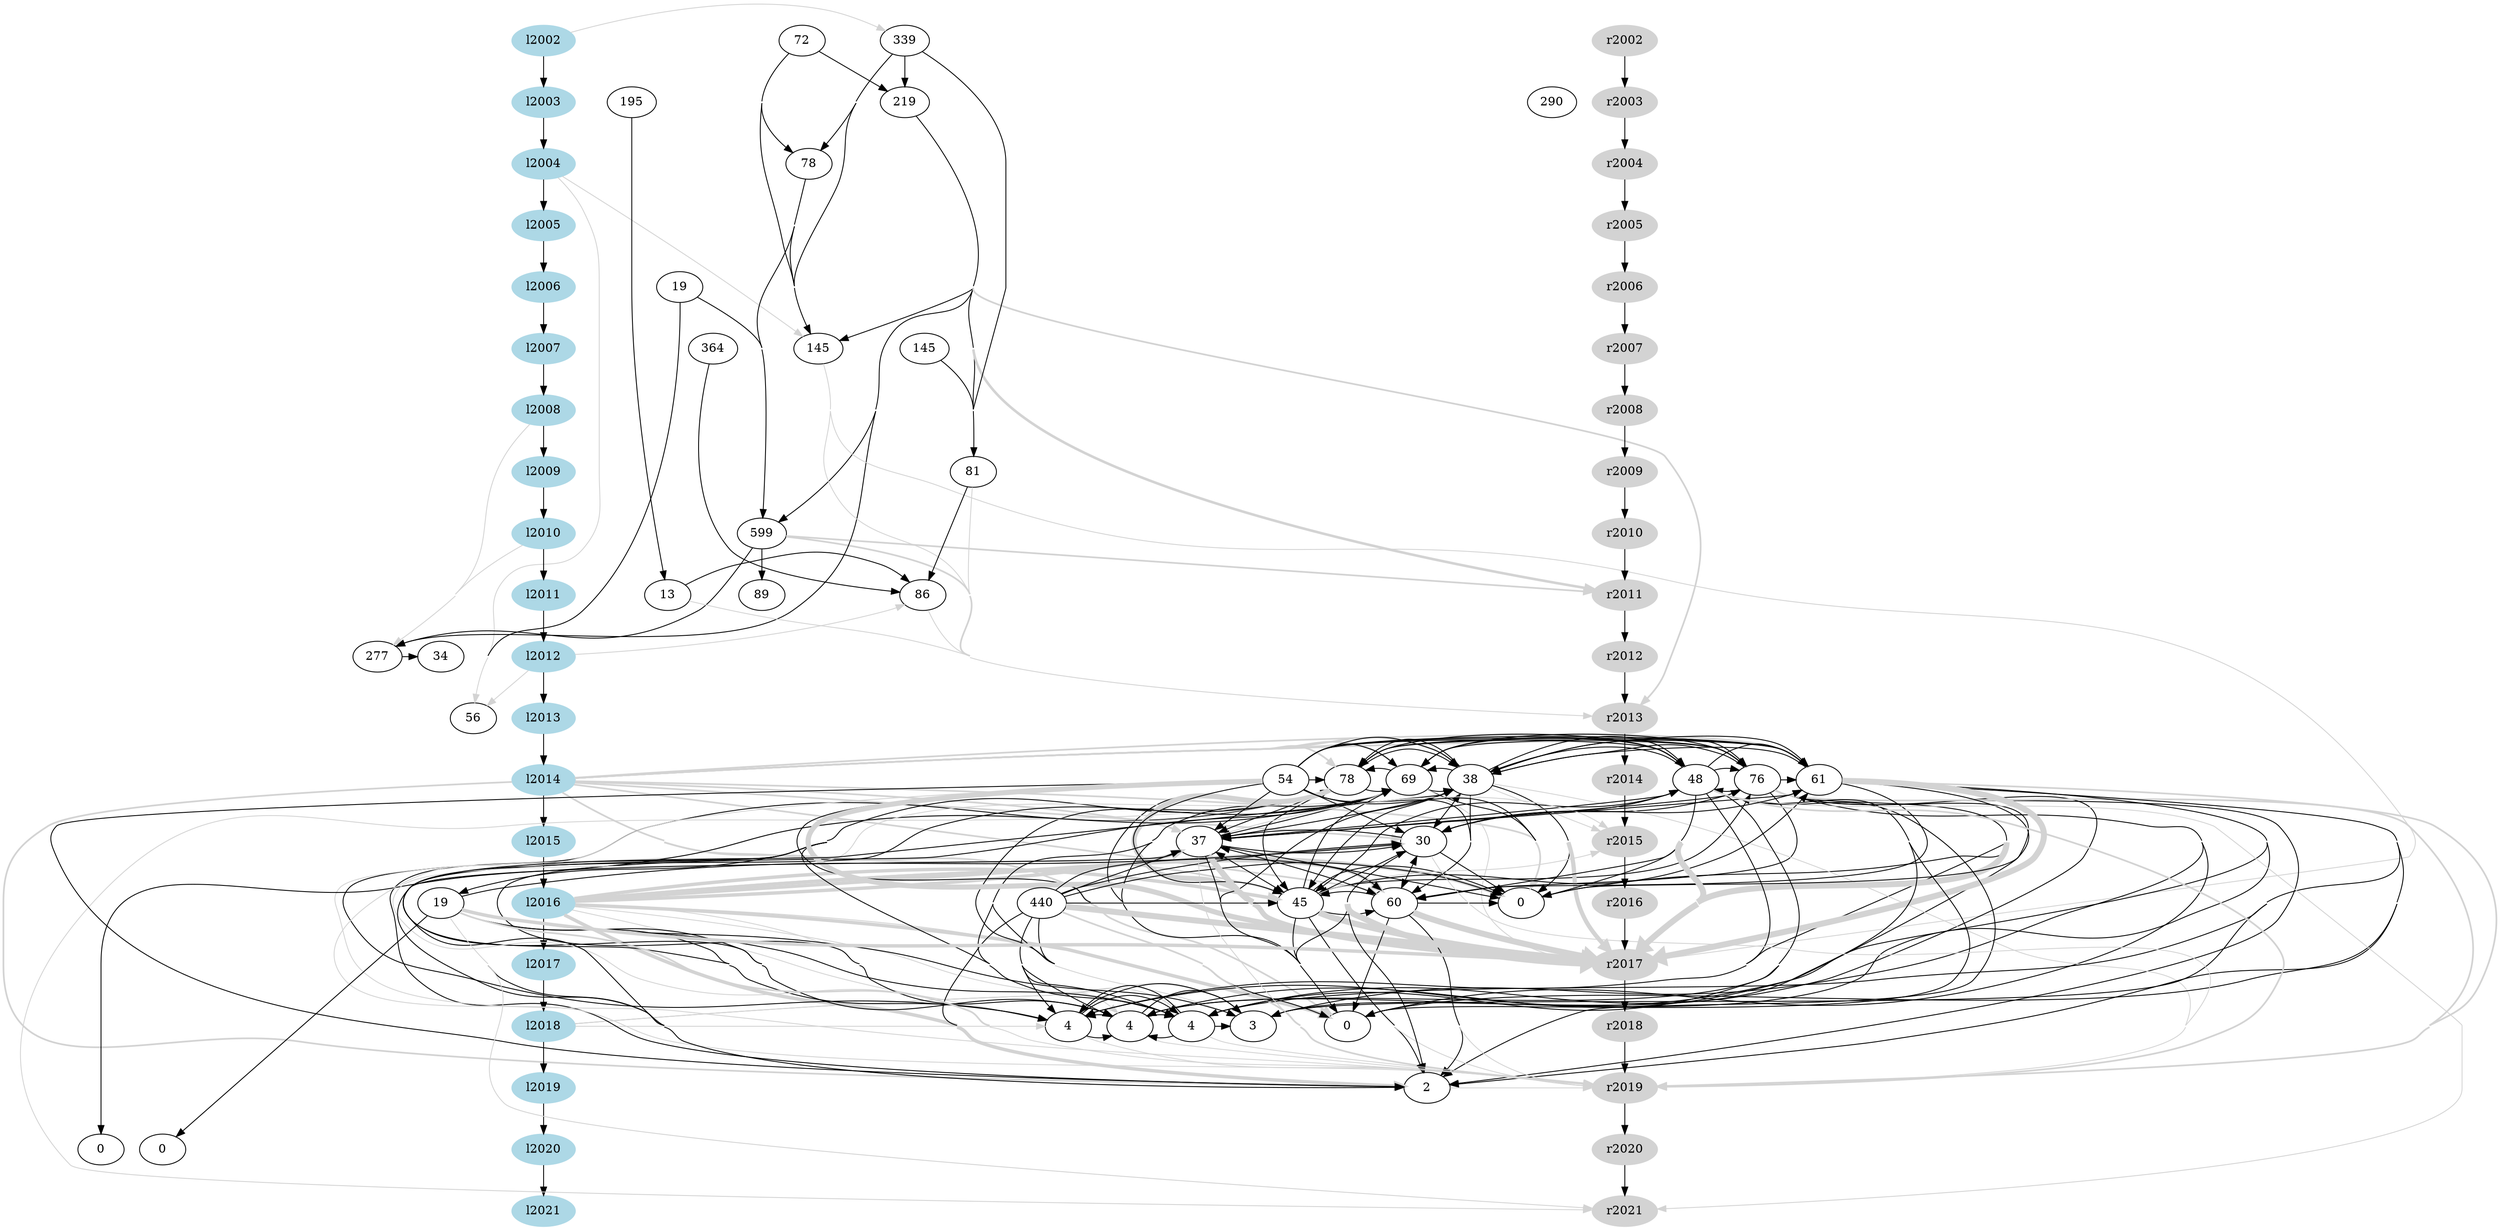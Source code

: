 
digraph G {

concentrate=true
crossing_type=0
    
subgraph left {
    style=filled
    color=lightgrey
    node [style=filled,color=lightblue]
    l2002->l2003->l2004->l2005->l2006->l2007->l2008->l2009->l2010->l2011->l2012->l2013->l2014->l2015->l2016->l2017->l2018->l2019->l2020->l2021 [weight=10000]
    label = "left"
}

subgraph focus{
    edge [weight=10]
	1582517998 [label="195"]
	1870503919 [label="290"]
	1898096214 [label="86"]
	1933398918 [label="145"]
	1967755413 [label="19"]
	1993466468 [label="599"]
	2004999150 [label="78"]
	2014788716 [label="219"]
	2027290950 [label="89"]
	2054660848 [label="34"]
	2059913822 [label="339"]
	2088182082 [label="277"]
	2096625858 [label="145"]
	2099908542 [label="56"]
	2144383845 [label="81"]
	2159672765 [label="72"]
	2170150948 [label="364"]
	2270495752 [label="78"]
	2282003107 [label="13"]
	2399291099 [label="69"]
	2401461827 [label="76"]
	2403233733 [label="54"]
	2415645329 [label="38"]
	2419086388 [label="61"]
	2469690627 [label="440"]
	2510858164 [label="48"]
	2552156337 [label="45"]
	2571414975 [label="60"]
	2581267645 [label="37"]
	2815213440 [label="19"]
	2902522093 [label="30"]
	3000767001 [label="0"]
	3017775209 [label="0"]
	3018561481 [label="4"]
	3018765040 [label="2"]
	3020179373 [label="4"]
	3020365599 [label="3"]
	3026458350 [label="4"]
	3109609193 [label="0"]
	3138850937 [label="0"]

	2059913822->2004999150
	2059913822->2014788716
	2059913822->2096625858
	2059913822->2144383845
	2014788716->2088182082
	2014788716->2096625858
	2014788716->2144383845
	2014788716->1993466468
	1993466468->2088182082
	1993466468->2027290950
	2469690627->3020179373
	2469690627->3018561481
	2469690627->3020365599
	2469690627->3026458350
	2469690627->2552156337
	2469690627->2571414975
	2469690627->2581267645
	2469690627->2902522093
	2469690627->3000767001
	2469690627->3018765040
	2469690627->3109609193
	2088182082->2054660848
	2270495752->3020179373
	2270495752->3018561481
	2270495752->3020365599
	2270495752->3026458350
	2270495752->2399291099
	2270495752->2415645329
	2270495752->2552156337
	2270495752->2581267645
	2270495752->3000767001
	2270495752->3018765040
	2270495752->2815213440
	2399291099->3020179373
	2399291099->3018561481
	2399291099->3020365599
	2399291099->3026458350
	2399291099->2270495752
	2399291099->2415645329
	2399291099->2581267645
	2399291099->3000767001
	2399291099->3109609193
	2399291099->3138850937
	2401461827->3020179373
	2401461827->3018561481
	2401461827->3020365599
	2401461827->3026458350
	2401461827->2270495752
	2401461827->2399291099
	2401461827->2415645329
	2401461827->2419086388
	2401461827->2510858164
	2401461827->2552156337
	2401461827->2571414975
	2401461827->2581267645
	2401461827->2902522093
	2401461827->3000767001
	2401461827->3018765040
	2401461827->3109609193
	2419086388->3020179373
	2419086388->3018561481
	2419086388->3020365599
	2419086388->3026458350
	2419086388->2270495752
	2419086388->2399291099
	2419086388->2415645329
	2419086388->2552156337
	2419086388->2571414975
	2419086388->2581267645
	2419086388->3000767001
	2419086388->3018765040
	2419086388->3109609193
	2510858164->3020179373
	2510858164->3018561481
	2510858164->3020365599
	2510858164->3026458350
	2510858164->2270495752
	2510858164->2399291099
	2510858164->2401461827
	2510858164->2415645329
	2510858164->2419086388
	2510858164->2552156337
	2510858164->2571414975
	2510858164->2581267645
	2510858164->2902522093
	2510858164->3000767001
	2510858164->3018765040
	2510858164->3109609193
	2815213440->3020179373
	2815213440->3018561481
	2815213440->3020365599
	2815213440->3026458350
	2815213440->2902522093
	2815213440->3018765040
	2815213440->3017775209
	3018561481->3020179373
	3018561481->3020365599
	3018561481->3026458350
	3026458350->3020179373
	3026458350->3018561481
	3026458350->3020365599
	3020179373->3018561481
	3020179373->3020365599
	3020179373->3026458350
	2552156337->2270495752
	2552156337->2399291099
	2552156337->2401461827
	2552156337->2415645329
	2552156337->2419086388
	2552156337->2510858164
	2552156337->2571414975
	2552156337->2581267645
	2552156337->2902522093
	2552156337->3000767001
	2552156337->3018765040
	2552156337->3109609193
	2403233733->2270495752
	2403233733->2399291099
	2403233733->2401461827
	2403233733->2415645329
	2403233733->2419086388
	2403233733->2510858164
	2403233733->2552156337
	2403233733->2571414975
	2403233733->2581267645
	2403233733->2902522093
	2403233733->3000767001
	2403233733->3018765040
	2403233733->3109609193
	2415645329->2270495752
	2415645329->2399291099
	2415645329->2401461827
	2415645329->2419086388
	2415645329->2510858164
	2415645329->2552156337
	2415645329->2571414975
	2415645329->2581267645
	2415645329->2902522093
	2415645329->3000767001
	2415645329->3018765040
	2415645329->3109609193
	2581267645->2270495752
	2581267645->2399291099
	2581267645->2401461827
	2581267645->2415645329
	2581267645->2419086388
	2581267645->2510858164
	2581267645->2552156337
	2581267645->2571414975
	2581267645->2902522093
	2581267645->3000767001
	2581267645->3018765040
	2581267645->3109609193
	2902522093->2401461827
	2902522093->2415645329
	2902522093->2419086388
	2902522093->2510858164
	2902522093->2571414975
	2902522093->2581267645
	2902522093->3000767001
	2902522093->3018765040
	2902522093->3109609193
	2571414975->2552156337
	2571414975->2581267645
	2571414975->2902522093
	2571414975->3000767001
	2571414975->3018765040
	2571414975->3109609193
	2170150948->1898096214
	1582517998->2282003107
	2159672765->2004999150
	2159672765->2014788716
	2159672765->2096625858
	2004999150->2096625858
	2004999150->1993466468
	1933398918->2144383845
	1967755413->2099908542
	1967755413->1993466468
	2144383845->1898096214
	2282003107->1898096214

}

subgraph right {
    style=filled
    color=lightgrey
    node [style=filled,color=lightgrey]
    r2002->r2003->r2004->r2005->r2006->r2007->r2008->r2009->r2010->r2011->r2012->r2013->r2014->r2015->r2016->r2017->r2018->r2019->r2020->r2021 [weight=10000]
    label = "right"
}

{ rank=same l2002 r2002 2059913822 2159672765 }
{ rank=same l2003 r2003 1582517998 1870503919 2014788716 }
{ rank=same l2004 r2004 2004999150 }
{ rank=same l2005 r2005 }
{ rank=same l2006 r2006 1967755413 }
{ rank=same l2007 r2007 1933398918 2096625858 2170150948 }
{ rank=same l2008 r2008 }
{ rank=same l2009 r2009 2144383845 }
{ rank=same l2010 r2010 1993466468 }
{ rank=same l2011 r2011 1898096214 2027290950 2282003107 }
{ rank=same l2012 r2012 2054660848 2088182082 }
{ rank=same l2013 r2013 2099908542 }
{ rank=same l2014 r2014 2270495752 2399291099 2401461827 2403233733 2415645329 2419086388 2510858164 }
{ rank=same l2015 r2015 2581267645 2902522093 }
{ rank=same l2016 r2016 2469690627 2552156337 2571414975 2815213440 3109609193 }
{ rank=same l2017 r2017 }
{ rank=same l2018 r2018 3000767001 3018561481 3020179373 3020365599 3026458350 }
{ rank=same l2019 r2019 3018765040 }
{ rank=same l2020 r2020 3017775209 3138850937 }
{ rank=same l2021 r2021 }
2014788716->r2013 [color="lightgray", weight=2, penwidth=2]
2014788716->r2011 [color="lightgray", weight=3, penwidth=3]
1993466468->r2013 [color="lightgray", weight=2, penwidth=2]
1993466468->r2011 [color="lightgray", weight=2, penwidth=2]
2469690627->r2019 [color="lightgray", weight=2, penwidth=2]
2469690627->r2017 [color="lightgray", weight=7, penwidth=7]
l2012->2099908542 [color="lightgray", weight=1, penwidth=1]
l2004->2096625858 [color="lightgray", weight=1, penwidth=1]
l2004->2099908542 [color="lightgray", weight=1, penwidth=1]
2096625858->r2013 [color="lightgray", weight=1, penwidth=1]
2096625858->r2017 [color="lightgray", weight=1, penwidth=1]
2270495752->r2019 [color="lightgray", weight=1, penwidth=1]
2270495752->r2017 [color="lightgray", weight=6, penwidth=6]
2270495752->r2021 [color="lightgray", weight=1, penwidth=1]
2399291099->r2019 [color="lightgray", weight=1, penwidth=1]
2399291099->r2017 [color="lightgray", weight=1, penwidth=1]
2401461827->r2019 [color="lightgray", weight=2, penwidth=2]
2401461827->r2017 [color="lightgray", weight=7, penwidth=7]
2419086388->r2019 [color="lightgray", weight=2, penwidth=2]
2419086388->r2017 [color="lightgray", weight=7, penwidth=7]
2510858164->r2019 [color="lightgray", weight=2, penwidth=2]
2510858164->r2017 [color="lightgray", weight=7, penwidth=7]
2510858164->r2021 [color="lightgray", weight=1, penwidth=1]
l2016->3020179373 [color="lightgray", weight=1, penwidth=1]
l2016->3018561481 [color="lightgray", weight=1, penwidth=1]
l2016->3020365599 [color="lightgray", weight=1, penwidth=1]
l2016->3026458350 [color="lightgray", weight=1, penwidth=1]
l2016->2552156337 [color="lightgray", weight=4, penwidth=4]
l2016->2571414975 [color="lightgray", weight=4, penwidth=4]
l2016->2581267645 [color="lightgray", weight=4, penwidth=4]
l2016->2902522093 [color="lightgray", weight=4, penwidth=4]
l2016->3000767001 [color="lightgray", weight=4, penwidth=4]
l2016->3018765040 [color="lightgray", weight=4, penwidth=4]
l2016->3109609193 [color="lightgray", weight=4, penwidth=4]
2815213440->r2019 [color="lightgray", weight=2, penwidth=2]
2815213440->r2017 [color="lightgray", weight=4, penwidth=4]
2815213440->r2021 [color="lightgray", weight=1, penwidth=1]
3018561481->r2019 [color="lightgray", weight=1, penwidth=1]
3026458350->r2019 [color="lightgray", weight=1, penwidth=1]
l2018->3020179373 [color="lightgray", weight=1, penwidth=1]
l2018->3018561481 [color="lightgray", weight=1, penwidth=1]
l2018->3020365599 [color="lightgray", weight=1, penwidth=1]
l2018->3026458350 [color="lightgray", weight=1, penwidth=1]
3020179373->r2019 [color="lightgray", weight=1, penwidth=1]
2552156337->r2017 [color="lightgray", weight=7, penwidth=7]
2552156337->r2019 [color="lightgray", weight=1, penwidth=1]
2552156337->r2015 [color="lightgray", weight=1, penwidth=1]
l2014->2270495752 [color="lightgray", weight=2, penwidth=2]
l2014->2399291099 [color="lightgray", weight=2, penwidth=2]
l2014->2401461827 [color="lightgray", weight=2, penwidth=2]
l2014->2415645329 [color="lightgray", weight=2, penwidth=2]
l2014->2419086388 [color="lightgray", weight=2, penwidth=2]
l2014->2510858164 [color="lightgray", weight=2, penwidth=2]
l2014->2552156337 [color="lightgray", weight=2, penwidth=2]
l2014->2571414975 [color="lightgray", weight=2, penwidth=2]
l2014->2581267645 [color="lightgray", weight=2, penwidth=2]
l2014->2902522093 [color="lightgray", weight=2, penwidth=2]
l2014->3000767001 [color="lightgray", weight=2, penwidth=2]
l2014->3018765040 [color="lightgray", weight=2, penwidth=2]
l2014->3109609193 [color="lightgray", weight=2, penwidth=2]
2403233733->r2017 [color="lightgray", weight=6, penwidth=6]
2403233733->r2019 [color="lightgray", weight=1, penwidth=1]
2415645329->r2017 [color="lightgray", weight=5, penwidth=5]
2415645329->r2019 [color="lightgray", weight=1, penwidth=1]
2415645329->r2015 [color="lightgray", weight=1, penwidth=1]
2581267645->r2017 [color="lightgray", weight=7, penwidth=7]
2581267645->r2019 [color="lightgray", weight=1, penwidth=1]
2581267645->r2015 [color="lightgray", weight=1, penwidth=1]
2902522093->r2017 [color="lightgray", weight=7, penwidth=7]
2902522093->r2019 [color="lightgray", weight=1, penwidth=1]
2571414975->r2017 [color="lightgray", weight=7, penwidth=7]
2571414975->r2019 [color="lightgray", weight=1, penwidth=1]
3018765040->r2019 [color="lightgray", weight=1, penwidth=1]
l2002->2059913822 [color="lightgray", weight=1, penwidth=1]
l2008->2088182082 [color="lightgray", weight=1, penwidth=1]
l2010->2088182082 [color="lightgray", weight=1, penwidth=1]
1898096214->r2013 [color="lightgray", weight=1, penwidth=1]
2144383845->r2013 [color="lightgray", weight=1, penwidth=1]
l2012->1898096214 [color="lightgray", weight=1, penwidth=1]
2282003107->r2013 [color="lightgray", weight=1, penwidth=1]
l2002->r2002 [style="invis"]
1870503919->r2003 [style="invis"]
}    
